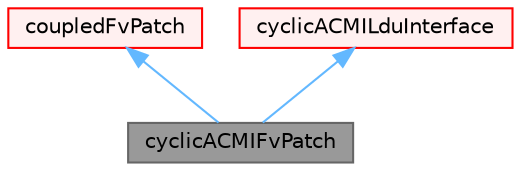 digraph "cyclicACMIFvPatch"
{
 // LATEX_PDF_SIZE
  bgcolor="transparent";
  edge [fontname=Helvetica,fontsize=10,labelfontname=Helvetica,labelfontsize=10];
  node [fontname=Helvetica,fontsize=10,shape=box,height=0.2,width=0.4];
  Node1 [id="Node000001",label="cyclicACMIFvPatch",height=0.2,width=0.4,color="gray40", fillcolor="grey60", style="filled", fontcolor="black",tooltip="Cyclic patch for Arbitrarily Coupled Mesh Interface (ACMI)"];
  Node2 -> Node1 [id="edge1_Node000001_Node000002",dir="back",color="steelblue1",style="solid",tooltip=" "];
  Node2 [id="Node000002",label="coupledFvPatch",height=0.2,width=0.4,color="red", fillcolor="#FFF0F0", style="filled",URL="$classFoam_1_1coupledFvPatch.html",tooltip="An abstract base class for patches that couple regions of the computational domain e...."];
  Node5 -> Node1 [id="edge2_Node000001_Node000005",dir="back",color="steelblue1",style="solid",tooltip=" "];
  Node5 [id="Node000005",label="cyclicACMILduInterface",height=0.2,width=0.4,color="red", fillcolor="#FFF0F0", style="filled",URL="$classFoam_1_1cyclicACMILduInterface.html",tooltip="An abstract base class for cyclic ACMI coupled interfaces."];
}
